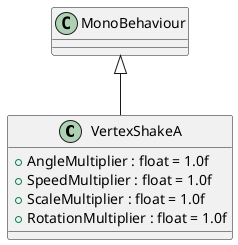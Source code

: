 @startuml
class VertexShakeA {
    + AngleMultiplier : float = 1.0f
    + SpeedMultiplier : float = 1.0f
    + ScaleMultiplier : float = 1.0f
    + RotationMultiplier : float = 1.0f
}
MonoBehaviour <|-- VertexShakeA
@enduml
